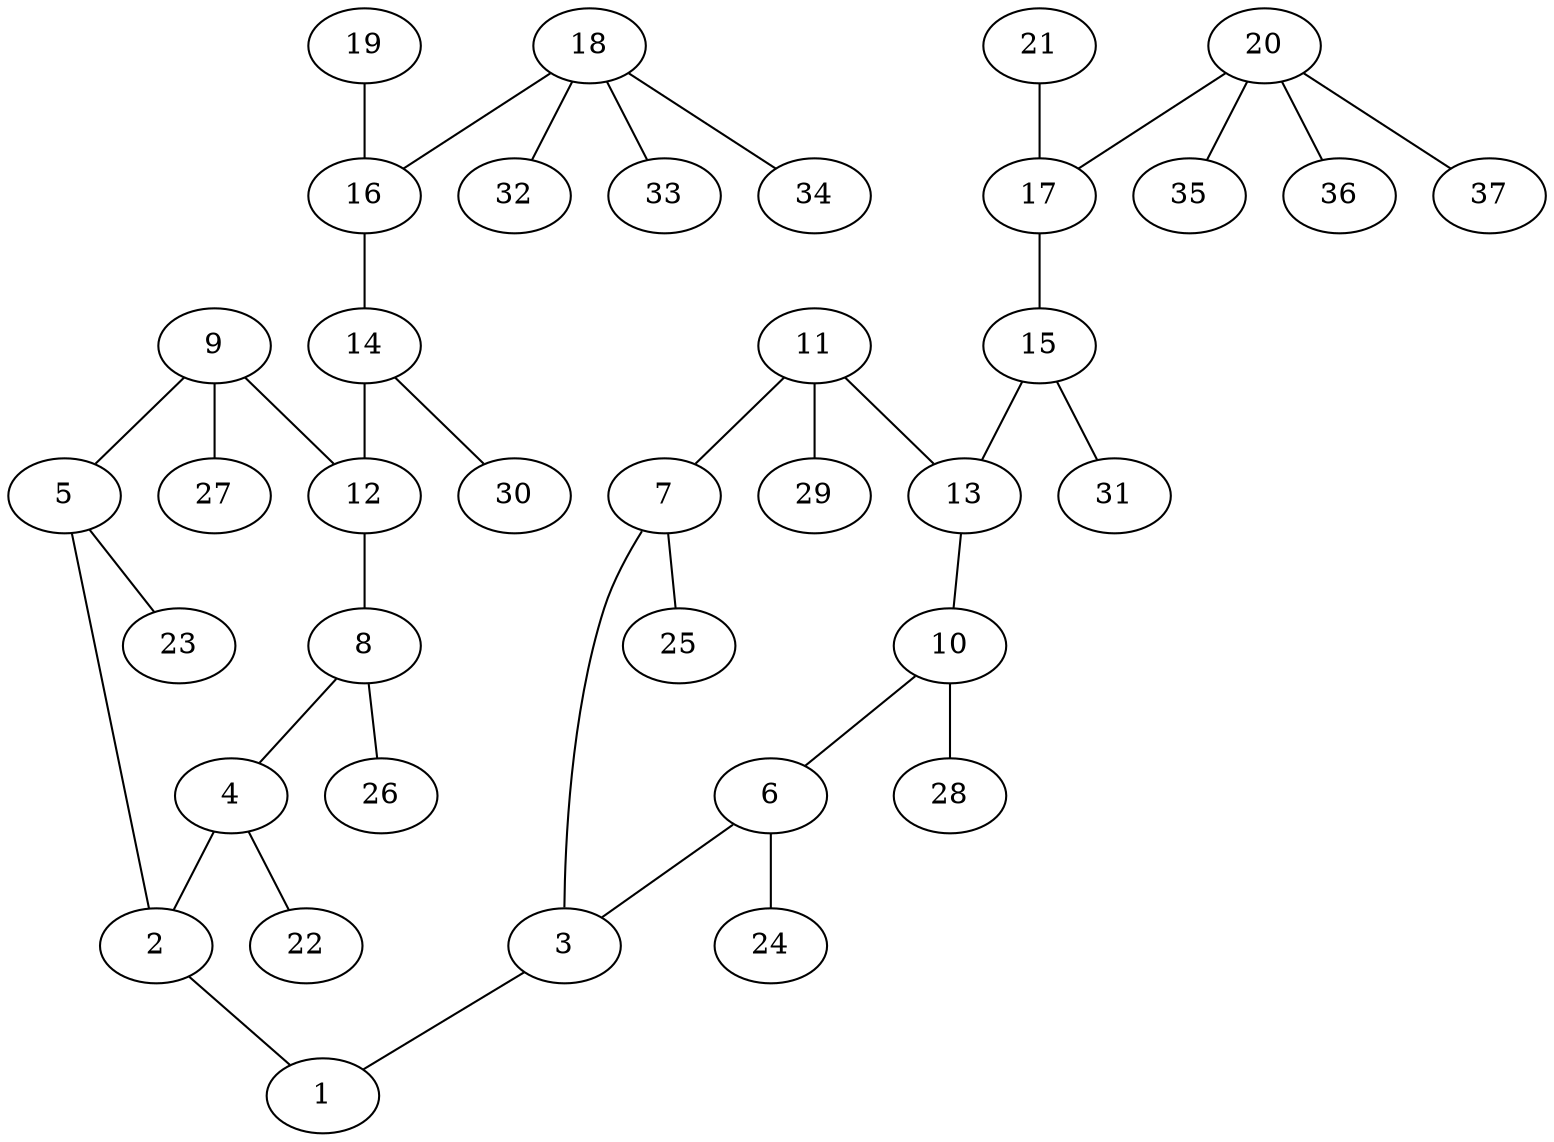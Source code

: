 graph molecule_1778 {
	1	 [chem=O];
	2	 [chem=C];
	2 -- 1	 [valence=1];
	3	 [chem=C];
	3 -- 1	 [valence=1];
	4	 [chem=C];
	4 -- 2	 [valence=2];
	22	 [chem=H];
	4 -- 22	 [valence=1];
	5	 [chem=C];
	5 -- 2	 [valence=1];
	23	 [chem=H];
	5 -- 23	 [valence=1];
	6	 [chem=C];
	6 -- 3	 [valence=2];
	24	 [chem=H];
	6 -- 24	 [valence=1];
	7	 [chem=C];
	7 -- 3	 [valence=1];
	25	 [chem=H];
	7 -- 25	 [valence=1];
	8	 [chem=C];
	8 -- 4	 [valence=1];
	26	 [chem=H];
	8 -- 26	 [valence=1];
	9	 [chem=C];
	9 -- 5	 [valence=2];
	12	 [chem=C];
	9 -- 12	 [valence=1];
	27	 [chem=H];
	9 -- 27	 [valence=1];
	10	 [chem=C];
	10 -- 6	 [valence=1];
	28	 [chem=H];
	10 -- 28	 [valence=1];
	11	 [chem=C];
	11 -- 7	 [valence=2];
	13	 [chem=C];
	11 -- 13	 [valence=1];
	29	 [chem=H];
	11 -- 29	 [valence=1];
	12 -- 8	 [valence=2];
	13 -- 10	 [valence=2];
	14	 [chem=N];
	14 -- 12	 [valence=1];
	30	 [chem=H];
	14 -- 30	 [valence=1];
	15	 [chem=N];
	15 -- 13	 [valence=1];
	31	 [chem=H];
	15 -- 31	 [valence=1];
	16	 [chem=C];
	16 -- 14	 [valence=1];
	17	 [chem=C];
	17 -- 15	 [valence=1];
	18	 [chem=C];
	18 -- 16	 [valence=1];
	32	 [chem=H];
	18 -- 32	 [valence=1];
	33	 [chem=H];
	18 -- 33	 [valence=1];
	34	 [chem=H];
	18 -- 34	 [valence=1];
	19	 [chem=O];
	19 -- 16	 [valence=2];
	20	 [chem=C];
	20 -- 17	 [valence=1];
	35	 [chem=H];
	20 -- 35	 [valence=1];
	36	 [chem=H];
	20 -- 36	 [valence=1];
	37	 [chem=H];
	20 -- 37	 [valence=1];
	21	 [chem=O];
	21 -- 17	 [valence=2];
}
